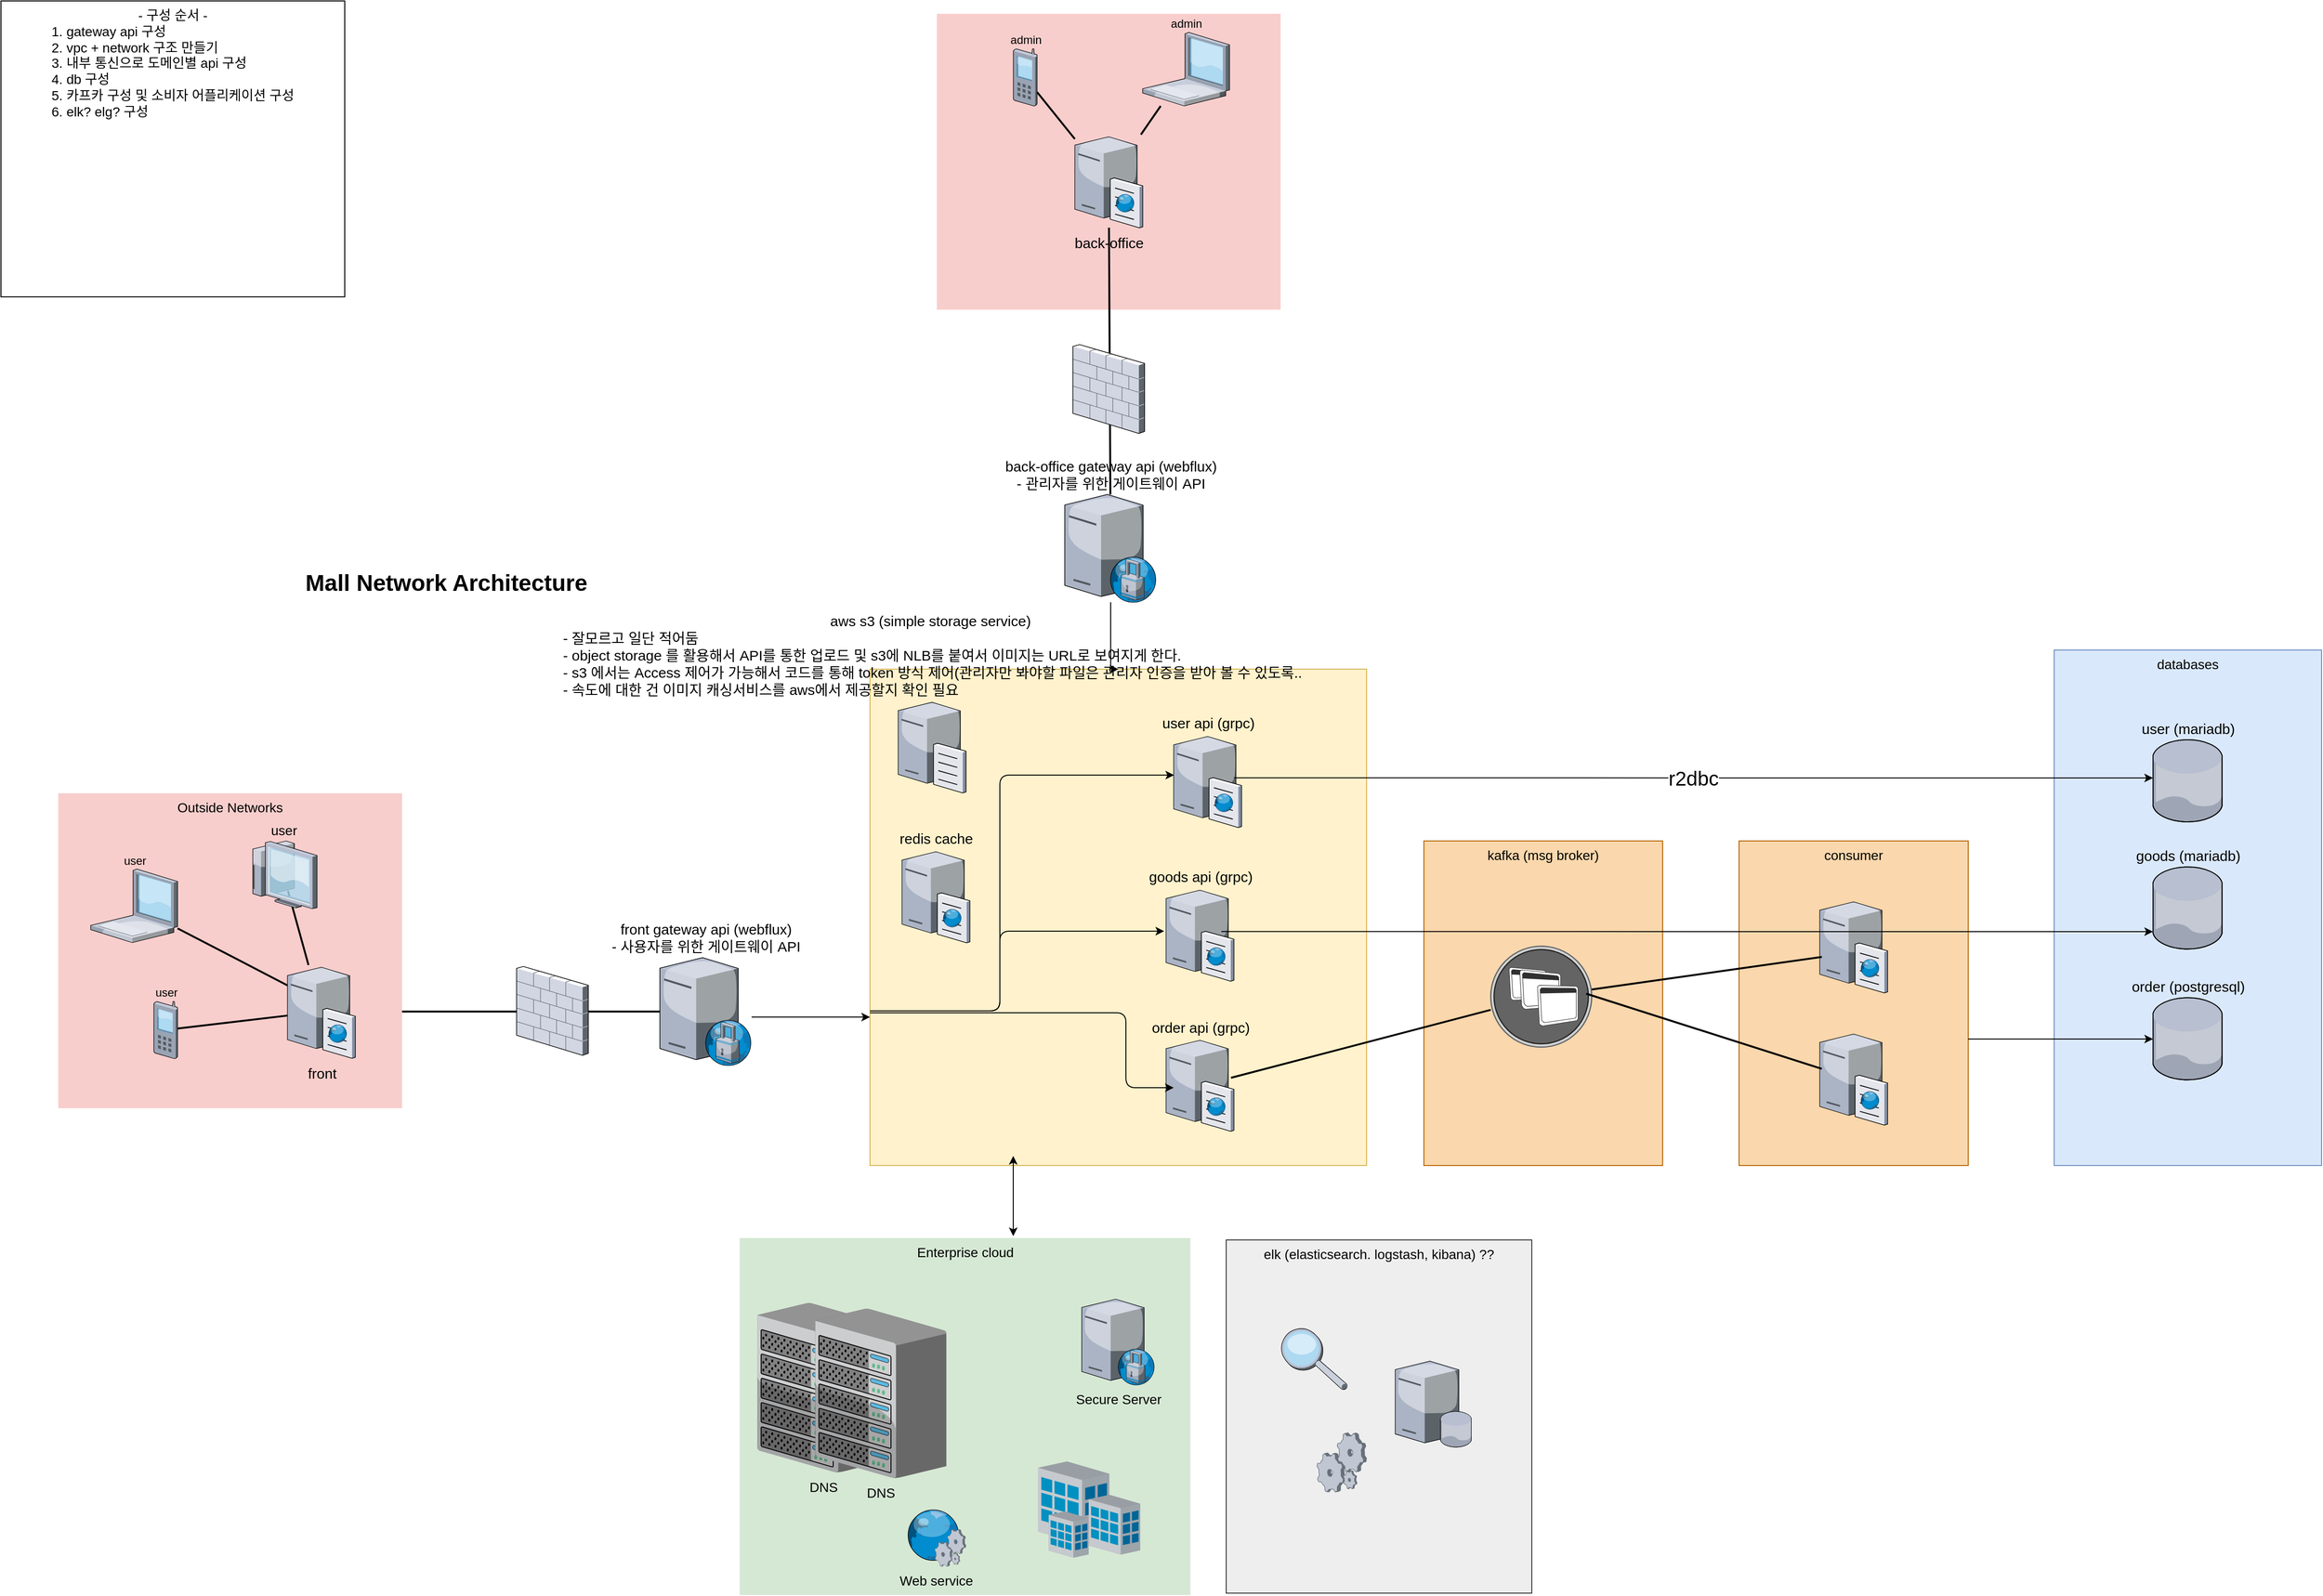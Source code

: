 <mxfile version="14.9.6" type="github">
  <diagram name="Page-1" id="e3a06f82-3646-2815-327d-82caf3d4e204">
    <mxGraphModel dx="4123.5" dy="2509" grid="1" gridSize="10" guides="1" tooltips="1" connect="1" arrows="1" fold="1" page="1" pageScale="1.5" pageWidth="1169" pageHeight="826" background="none" math="0" shadow="0">
      <root>
        <mxCell id="0" style=";html=1;" />
        <mxCell id="1" style=";html=1;" parent="0" />
        <mxCell id="sHXKAPFRfoizOENOdaJy-3" value="" style="edgeStyle=orthogonalEdgeStyle;rounded=0;orthogonalLoop=1;jettySize=auto;html=1;" parent="1" source="sHXKAPFRfoizOENOdaJy-1" edge="1">
          <mxGeometry relative="1" as="geometry">
            <mxPoint x="1300" y="210" as="targetPoint" />
            <Array as="points">
              <mxPoint x="970" y="210" />
            </Array>
          </mxGeometry>
        </mxCell>
        <mxCell id="sHXKAPFRfoizOENOdaJy-1" value="" style="whiteSpace=wrap;html=1;fillColor=#fff2cc;fontSize=14;strokeColor=#d6b656;verticalAlign=top;" parent="1" vertex="1">
          <mxGeometry x="830" y="110" width="520" height="520" as="geometry" />
        </mxCell>
        <mxCell id="6a7d8f32e03d9370-60" value="Enterprise cloud" style="whiteSpace=wrap;html=1;fillColor=#d5e8d4;fontSize=14;strokeColor=none;verticalAlign=top;" parent="1" vertex="1">
          <mxGeometry x="693.5" y="706" width="472" height="374" as="geometry" />
        </mxCell>
        <mxCell id="6a7d8f32e03d9370-52" style="edgeStyle=none;rounded=0;html=1;startSize=10;endSize=10;jettySize=auto;orthogonalLoop=1;fontSize=14;endArrow=none;endFill=0;strokeWidth=2;" parent="1" source="sHXKAPFRfoizOENOdaJy-17" target="ctaD90ZbitiZ5sScprYx-26" edge="1">
          <mxGeometry relative="1" as="geometry">
            <mxPoint x="902" y="555.015" as="sourcePoint" />
            <mxPoint x="482" y="347.118" as="targetPoint" />
          </mxGeometry>
        </mxCell>
        <mxCell id="6a7d8f32e03d9370-16" value="DNS" style="verticalLabelPosition=bottom;aspect=fixed;html=1;verticalAlign=top;strokeColor=none;shape=mxgraph.citrix.chassis;fillColor=#66B2FF;gradientColor=#0066CC;fontSize=14;" parent="1" vertex="1">
          <mxGeometry x="712" y="774" width="137.5" height="177.5" as="geometry" />
        </mxCell>
        <mxCell id="6a7d8f32e03d9370-25" value="Secure Server" style="verticalLabelPosition=bottom;aspect=fixed;html=1;verticalAlign=top;strokeColor=none;shape=mxgraph.citrix.proxy_server;fillColor=#66B2FF;gradientColor=#0066CC;fontSize=14;" parent="1" vertex="1">
          <mxGeometry x="1051.75" y="770" width="76.5" height="90" as="geometry" />
        </mxCell>
        <mxCell id="6a7d8f32e03d9370-30" value="Web service" style="verticalLabelPosition=bottom;aspect=fixed;html=1;verticalAlign=top;strokeColor=none;shape=mxgraph.citrix.web_service;fillColor=#66B2FF;gradientColor=#0066CC;fontSize=14;" parent="1" vertex="1">
          <mxGeometry x="867.5" y="990" width="63" height="60" as="geometry" />
        </mxCell>
        <mxCell id="6a7d8f32e03d9370-31" value="" style="verticalLabelPosition=bottom;aspect=fixed;html=1;verticalAlign=top;strokeColor=none;shape=mxgraph.citrix.site;fillColor=#66B2FF;gradientColor=#0066CC;fontSize=14;" parent="1" vertex="1">
          <mxGeometry x="1006.05" y="940" width="107" height="101" as="geometry" />
        </mxCell>
        <mxCell id="6a7d8f32e03d9370-62" value="Mall Network Architecture" style="text;strokeColor=none;fillColor=none;html=1;fontSize=24;fontStyle=1;verticalAlign=middle;align=center;" parent="1" vertex="1">
          <mxGeometry x="-45" width="861" height="40" as="geometry" />
        </mxCell>
        <mxCell id="sHXKAPFRfoizOENOdaJy-8" value="DNS" style="verticalLabelPosition=bottom;aspect=fixed;html=1;verticalAlign=top;strokeColor=none;shape=mxgraph.citrix.chassis;fillColor=#66B2FF;gradientColor=#0066CC;fontSize=14;" parent="1" vertex="1">
          <mxGeometry x="772.5" y="780" width="137.5" height="177.5" as="geometry" />
        </mxCell>
        <mxCell id="sHXKAPFRfoizOENOdaJy-9" value="user api (grpc)" style="verticalLabelPosition=top;aspect=fixed;html=1;verticalAlign=bottom;strokeColor=none;shape=mxgraph.citrix.cache_server;fillColor=#66B2FF;gradientColor=#0066CC;fontSize=15;labelPosition=center;align=center;" parent="1" vertex="1">
          <mxGeometry x="1148" y="178.25" width="71" height="97.5" as="geometry" />
        </mxCell>
        <mxCell id="sHXKAPFRfoizOENOdaJy-12" value="databases" style="whiteSpace=wrap;html=1;fillColor=#dae8fc;fontSize=14;strokeColor=#6c8ebf;verticalAlign=top;" parent="1" vertex="1">
          <mxGeometry x="2070" y="90" width="280" height="540" as="geometry" />
        </mxCell>
        <mxCell id="sHXKAPFRfoizOENOdaJy-11" value="user (mariadb)" style="verticalLabelPosition=top;aspect=fixed;html=1;verticalAlign=bottom;strokeColor=none;align=center;outlineConnect=0;shape=mxgraph.citrix.database;labelPosition=center;fontSize=15;" parent="1" vertex="1">
          <mxGeometry x="2173.45" y="184" width="73.1" height="86" as="geometry" />
        </mxCell>
        <mxCell id="sHXKAPFRfoizOENOdaJy-16" value="" style="verticalLabelPosition=bottom;aspect=fixed;html=1;verticalAlign=top;strokeColor=none;align=center;outlineConnect=0;shape=mxgraph.citrix.firewall;" parent="1" vertex="1">
          <mxGeometry x="460" y="421.5" width="75" height="93" as="geometry" />
        </mxCell>
        <mxCell id="sHXKAPFRfoizOENOdaJy-17" value="front gateway api (webflux)&lt;br&gt;- 사용자를 위한 게이트웨이 API" style="verticalLabelPosition=top;aspect=fixed;html=1;verticalAlign=bottom;strokeColor=none;align=center;outlineConnect=0;shape=mxgraph.citrix.proxy_server;flipH=0;flipV=0;direction=east;horizontal=1;labelPosition=center;fontSize=15;" parent="1" vertex="1">
          <mxGeometry x="610" y="412.25" width="96.05" height="113" as="geometry" />
        </mxCell>
        <mxCell id="sHXKAPFRfoizOENOdaJy-20" value="" style="edgeStyle=elbowEdgeStyle;elbow=horizontal;endArrow=classic;html=1;entryX=0.006;entryY=0.439;entryDx=0;entryDy=0;entryPerimeter=0;" parent="1" target="sHXKAPFRfoizOENOdaJy-9" edge="1">
          <mxGeometry width="50" height="50" relative="1" as="geometry">
            <mxPoint x="830" y="468" as="sourcePoint" />
            <mxPoint x="1038" y="576.5" as="targetPoint" />
            <Array as="points">
              <mxPoint x="966" y="386.5" />
              <mxPoint x="1078" y="426.5" />
            </Array>
          </mxGeometry>
        </mxCell>
        <mxCell id="sHXKAPFRfoizOENOdaJy-21" value="r2dbc" style="edgeStyle=elbowEdgeStyle;elbow=vertical;endArrow=classic;html=1;exitX=0.891;exitY=0.468;exitDx=0;exitDy=0;exitPerimeter=0;fontSize=21;" parent="1" source="sHXKAPFRfoizOENOdaJy-9" target="sHXKAPFRfoizOENOdaJy-11" edge="1">
          <mxGeometry width="50" height="50" relative="1" as="geometry">
            <mxPoint x="980" y="590" as="sourcePoint" />
            <mxPoint x="1030" y="540" as="targetPoint" />
          </mxGeometry>
        </mxCell>
        <mxCell id="t2RJurVs9qFkmTVlhtLP-3" value="redis cache" style="verticalLabelPosition=top;aspect=fixed;html=1;verticalAlign=bottom;strokeColor=none;align=center;outlineConnect=0;shape=mxgraph.citrix.cache_server;labelPosition=center;fontSize=15;" parent="1" vertex="1">
          <mxGeometry x="863.5" y="299" width="71" height="97.5" as="geometry" />
        </mxCell>
        <mxCell id="t2RJurVs9qFkmTVlhtLP-10" value="kafka (msg broker)" style="whiteSpace=wrap;html=1;fontSize=14;verticalAlign=top;fillColor=#fad7ac;strokeColor=#b46504;" parent="1" vertex="1">
          <mxGeometry x="1410" y="290" width="250" height="340" as="geometry" />
        </mxCell>
        <mxCell id="t2RJurVs9qFkmTVlhtLP-12" value="order (postgresql)" style="verticalLabelPosition=top;aspect=fixed;html=1;verticalAlign=bottom;strokeColor=none;align=center;outlineConnect=0;shape=mxgraph.citrix.database;labelPosition=center;fontSize=15;" parent="1" vertex="1">
          <mxGeometry x="2173.45" y="454.25" width="73.1" height="86" as="geometry" />
        </mxCell>
        <mxCell id="t2RJurVs9qFkmTVlhtLP-13" value="goods (mariadb)" style="verticalLabelPosition=top;aspect=fixed;html=1;verticalAlign=bottom;strokeColor=none;align=center;outlineConnect=0;shape=mxgraph.citrix.database;labelPosition=center;fontSize=15;" parent="1" vertex="1">
          <mxGeometry x="2173.45" y="317.25" width="73.1" height="86" as="geometry" />
        </mxCell>
        <mxCell id="t2RJurVs9qFkmTVlhtLP-15" value="consumer" style="whiteSpace=wrap;html=1;fontSize=14;verticalAlign=top;fillColor=#fad7ac;strokeColor=#b46504;" parent="1" vertex="1">
          <mxGeometry x="1740" y="290" width="240" height="340" as="geometry" />
        </mxCell>
        <mxCell id="t2RJurVs9qFkmTVlhtLP-17" value="" style="verticalLabelPosition=top;aspect=fixed;html=1;verticalAlign=bottom;strokeColor=none;shape=mxgraph.citrix.cache_server;fillColor=#66B2FF;gradientColor=#0066CC;fontSize=15;labelPosition=center;align=center;" parent="1" vertex="1">
          <mxGeometry x="1824.5" y="351.5" width="71" height="97.5" as="geometry" />
        </mxCell>
        <mxCell id="t2RJurVs9qFkmTVlhtLP-19" value="order api (grpc)" style="verticalLabelPosition=top;aspect=fixed;html=1;verticalAlign=bottom;strokeColor=none;shape=mxgraph.citrix.cache_server;fillColor=#66B2FF;gradientColor=#0066CC;fontSize=15;labelPosition=center;align=center;" parent="1" vertex="1">
          <mxGeometry x="1140" y="496.5" width="71" height="97.5" as="geometry" />
        </mxCell>
        <mxCell id="t2RJurVs9qFkmTVlhtLP-21" value="goods api (grpc)" style="verticalLabelPosition=top;aspect=fixed;html=1;verticalAlign=bottom;strokeColor=none;shape=mxgraph.citrix.cache_server;fillColor=#66B2FF;gradientColor=#0066CC;fontSize=15;labelPosition=center;align=center;" parent="1" vertex="1">
          <mxGeometry x="1140" y="339.25" width="71" height="97.5" as="geometry" />
        </mxCell>
        <mxCell id="t2RJurVs9qFkmTVlhtLP-23" value="" style="verticalLabelPosition=top;aspect=fixed;html=1;verticalAlign=bottom;strokeColor=none;shape=mxgraph.citrix.cache_server;fillColor=#66B2FF;gradientColor=#0066CC;fontSize=15;labelPosition=center;align=center;" parent="1" vertex="1">
          <mxGeometry x="1824.5" y="490" width="71" height="97.5" as="geometry" />
        </mxCell>
        <mxCell id="t2RJurVs9qFkmTVlhtLP-24" value="" style="edgeStyle=elbowEdgeStyle;elbow=vertical;endArrow=classic;html=1;" parent="1" source="t2RJurVs9qFkmTVlhtLP-15" target="t2RJurVs9qFkmTVlhtLP-12" edge="1">
          <mxGeometry width="50" height="50" relative="1" as="geometry">
            <mxPoint x="1213.261" y="202.38" as="sourcePoint" />
            <mxPoint x="2183.45" y="201.667" as="targetPoint" />
          </mxGeometry>
        </mxCell>
        <mxCell id="t2RJurVs9qFkmTVlhtLP-27" value="" style="verticalLabelPosition=bottom;aspect=fixed;html=1;verticalAlign=top;strokeColor=none;align=center;outlineConnect=0;shape=mxgraph.citrix.role_applications;fontSize=15;" parent="1" vertex="1">
          <mxGeometry x="1480" y="400.25" width="105.75" height="105.75" as="geometry" />
        </mxCell>
        <mxCell id="t2RJurVs9qFkmTVlhtLP-28" value="" style="endArrow=classic;startArrow=classic;html=1;fontSize=15;" parent="1" edge="1">
          <mxGeometry width="50" height="50" relative="1" as="geometry">
            <mxPoint x="980" y="704" as="sourcePoint" />
            <mxPoint x="980" y="620" as="targetPoint" />
          </mxGeometry>
        </mxCell>
        <mxCell id="t2RJurVs9qFkmTVlhtLP-29" value="" style="edgeStyle=elbowEdgeStyle;elbow=horizontal;endArrow=classic;html=1;" parent="1" edge="1">
          <mxGeometry width="50" height="50" relative="1" as="geometry">
            <mxPoint x="830" y="468" as="sourcePoint" />
            <mxPoint x="1138" y="384.5" as="targetPoint" />
            <Array as="points">
              <mxPoint x="966" y="386.5" />
              <mxPoint x="976" y="396.5" />
              <mxPoint x="1088" y="436.5" />
            </Array>
          </mxGeometry>
        </mxCell>
        <mxCell id="t2RJurVs9qFkmTVlhtLP-30" value="" style="edgeStyle=elbowEdgeStyle;elbow=horizontal;endArrow=classic;html=1;" parent="1" edge="1">
          <mxGeometry width="50" height="50" relative="1" as="geometry">
            <mxPoint x="830" y="470" as="sourcePoint" />
            <mxPoint x="1148" y="548.5" as="targetPoint" />
            <Array as="points">
              <mxPoint x="1098" y="446.5" />
            </Array>
          </mxGeometry>
        </mxCell>
        <mxCell id="t2RJurVs9qFkmTVlhtLP-31" style="edgeStyle=none;rounded=0;html=1;startSize=10;endSize=10;jettySize=auto;orthogonalLoop=1;fontSize=14;endArrow=none;endFill=0;strokeWidth=2;entryX=0.958;entryY=0.427;entryDx=0;entryDy=0;entryPerimeter=0;" parent="1" source="t2RJurVs9qFkmTVlhtLP-27" target="t2RJurVs9qFkmTVlhtLP-19" edge="1">
          <mxGeometry relative="1" as="geometry">
            <mxPoint x="920" y="509.411" as="sourcePoint" />
            <mxPoint x="492" y="357.118" as="targetPoint" />
          </mxGeometry>
        </mxCell>
        <mxCell id="t2RJurVs9qFkmTVlhtLP-32" style="edgeStyle=none;rounded=0;html=1;startSize=10;endSize=10;jettySize=auto;orthogonalLoop=1;fontSize=14;endArrow=none;endFill=0;strokeWidth=2;exitX=0.031;exitY=0.615;exitDx=0;exitDy=0;exitPerimeter=0;" parent="1" source="t2RJurVs9qFkmTVlhtLP-17" target="t2RJurVs9qFkmTVlhtLP-27" edge="1">
          <mxGeometry relative="1" as="geometry">
            <mxPoint x="1820" y="400" as="sourcePoint" />
            <mxPoint x="1590" y="450" as="targetPoint" />
          </mxGeometry>
        </mxCell>
        <mxCell id="t2RJurVs9qFkmTVlhtLP-33" style="edgeStyle=none;rounded=0;html=1;startSize=10;endSize=10;jettySize=auto;orthogonalLoop=1;fontSize=14;endArrow=none;endFill=0;strokeWidth=2;exitX=0.031;exitY=0.397;exitDx=0;exitDy=0;exitPerimeter=0;" parent="1" source="t2RJurVs9qFkmTVlhtLP-23" edge="1">
          <mxGeometry relative="1" as="geometry">
            <mxPoint x="1839.98" y="410.251" as="sourcePoint" />
            <mxPoint x="1580" y="450" as="targetPoint" />
          </mxGeometry>
        </mxCell>
        <mxCell id="t2RJurVs9qFkmTVlhtLP-36" value="elk (elasticsearch. logstash, kibana) ??" style="whiteSpace=wrap;html=1;fillColor=#eeeeee;fontSize=14;strokeColor=#36393d;verticalAlign=top;" parent="1" vertex="1">
          <mxGeometry x="1203" y="708" width="320" height="370" as="geometry" />
        </mxCell>
        <mxCell id="t2RJurVs9qFkmTVlhtLP-37" value="" style="edgeStyle=elbowEdgeStyle;elbow=vertical;endArrow=classic;html=1;exitX=0.817;exitY=0.468;exitDx=0;exitDy=0;exitPerimeter=0;" parent="1" source="t2RJurVs9qFkmTVlhtLP-21" target="t2RJurVs9qFkmTVlhtLP-13" edge="1">
          <mxGeometry width="50" height="50" relative="1" as="geometry">
            <mxPoint x="1213.261" y="202.38" as="sourcePoint" />
            <mxPoint x="2183.45" y="201.667" as="targetPoint" />
          </mxGeometry>
        </mxCell>
        <mxCell id="t2RJurVs9qFkmTVlhtLP-39" value="aws s3 (simple storage service)&amp;nbsp;&lt;br&gt;&lt;div style=&quot;text-align: left&quot;&gt;&lt;span&gt;- 잘모르고 일단 적어둠&lt;/span&gt;&lt;/div&gt;&lt;div style=&quot;text-align: left&quot;&gt;&lt;span&gt;- object storage 를 활용해서 API를 통한 업로드 및 s3에 NLB를 붙여서 이미지는 URL로 보여지게 한다.&lt;/span&gt;&lt;/div&gt;&lt;div style=&quot;text-align: left&quot;&gt;&lt;span&gt;- s3 에서는 Access 제어가 가능해서 코드를 통해 token 방식 제어(관리자만 봐야할 파일은 관리자 인증을 받아 볼 수 있도록..&lt;/span&gt;&lt;/div&gt;&lt;div style=&quot;text-align: left&quot;&gt;&lt;span&gt;- 속도에 대한 건 이미지 캐싱서비스를 aws에서 제공할지 확인 필요&lt;/span&gt;&lt;/div&gt;" style="verticalLabelPosition=top;aspect=fixed;html=1;verticalAlign=bottom;strokeColor=none;align=center;outlineConnect=0;shape=mxgraph.citrix.file_server;fontSize=15;labelPosition=center;" parent="1" vertex="1">
          <mxGeometry x="859.5" y="142.5" width="71" height="97" as="geometry" />
        </mxCell>
        <mxCell id="t2RJurVs9qFkmTVlhtLP-40" value="" style="verticalLabelPosition=bottom;aspect=fixed;html=1;verticalAlign=top;strokeColor=none;align=center;outlineConnect=0;shape=mxgraph.citrix.inspection;fontSize=15;" parent="1" vertex="1">
          <mxGeometry x="1260" y="800" width="70" height="65" as="geometry" />
        </mxCell>
        <mxCell id="t2RJurVs9qFkmTVlhtLP-41" value="" style="verticalLabelPosition=bottom;aspect=fixed;html=1;verticalAlign=top;strokeColor=none;align=center;outlineConnect=0;shape=mxgraph.citrix.database_server;fontSize=15;" parent="1" vertex="1">
          <mxGeometry x="1380" y="835" width="80" height="90" as="geometry" />
        </mxCell>
        <mxCell id="t2RJurVs9qFkmTVlhtLP-42" value="" style="verticalLabelPosition=bottom;aspect=fixed;html=1;verticalAlign=top;strokeColor=none;align=center;outlineConnect=0;shape=mxgraph.citrix.process;fontSize=15;" parent="1" vertex="1">
          <mxGeometry x="1298" y="910" width="52" height="62" as="geometry" />
        </mxCell>
        <mxCell id="ctaD90ZbitiZ5sScprYx-11" value="" style="whiteSpace=wrap;html=1;fillColor=#f8cecc;fontSize=14;strokeColor=none;verticalAlign=top;" parent="1" vertex="1">
          <mxGeometry x="900" y="-576.59" width="360" height="310" as="geometry" />
        </mxCell>
        <mxCell id="ctaD90ZbitiZ5sScprYx-12" style="edgeStyle=none;rounded=0;html=1;startSize=10;endSize=10;jettySize=auto;orthogonalLoop=1;fontSize=14;endArrow=none;endFill=0;strokeWidth=2;" parent="1" source="ctaD90ZbitiZ5sScprYx-18" edge="1" target="ctaD90ZbitiZ5sScprYx-31">
          <mxGeometry relative="1" as="geometry">
            <mxPoint x="1141.961" y="-342.59" as="sourcePoint" />
            <mxPoint x="1029.0" y="-428.601" as="targetPoint" />
          </mxGeometry>
        </mxCell>
        <mxCell id="ctaD90ZbitiZ5sScprYx-14" style="edgeStyle=none;rounded=0;html=1;startSize=10;endSize=10;jettySize=auto;orthogonalLoop=1;fontSize=14;endArrow=none;endFill=0;strokeWidth=2;" parent="1" source="ctaD90ZbitiZ5sScprYx-18" edge="1" target="ctaD90ZbitiZ5sScprYx-27">
          <mxGeometry relative="1" as="geometry">
            <mxPoint x="1130" y="-313.27" as="sourcePoint" />
            <mxPoint x="1049.995" y="-315.834" as="targetPoint" />
          </mxGeometry>
        </mxCell>
        <mxCell id="ctaD90ZbitiZ5sScprYx-18" value="back-office" style="verticalLabelPosition=bottom;aspect=fixed;html=1;verticalAlign=top;strokeColor=none;align=center;outlineConnect=0;shape=mxgraph.citrix.cache_server;labelPosition=center;fontSize=15;" parent="1" vertex="1">
          <mxGeometry x="1044.5" y="-450.0" width="71" height="97.5" as="geometry" />
        </mxCell>
        <mxCell id="ctaD90ZbitiZ5sScprYx-19" value="Outside Networks" style="whiteSpace=wrap;html=1;fillColor=#f8cecc;fontSize=14;strokeColor=none;verticalAlign=top;" parent="1" vertex="1">
          <mxGeometry x="-20" y="240" width="360" height="330" as="geometry" />
        </mxCell>
        <mxCell id="ctaD90ZbitiZ5sScprYx-20" style="edgeStyle=none;rounded=0;html=1;startSize=10;endSize=10;jettySize=auto;orthogonalLoop=1;fontSize=14;endArrow=none;endFill=0;strokeWidth=2;" parent="1" target="ctaD90ZbitiZ5sScprYx-29" edge="1">
          <mxGeometry relative="1" as="geometry">
            <mxPoint x="230" y="446.5" as="sourcePoint" />
            <mxPoint x="109.0" y="371.14" as="targetPoint" />
          </mxGeometry>
        </mxCell>
        <mxCell id="ctaD90ZbitiZ5sScprYx-21" style="edgeStyle=none;rounded=0;html=1;startSize=10;endSize=10;jettySize=auto;orthogonalLoop=1;fontSize=14;endArrow=none;endFill=0;strokeWidth=2;entryX=0.571;entryY=0.736;entryDx=0;entryDy=0;entryPerimeter=0;" parent="1" source="ctaD90ZbitiZ5sScprYx-26" target="ctaD90ZbitiZ5sScprYx-24" edge="1">
          <mxGeometry relative="1" as="geometry">
            <mxPoint x="249.787" y="440" as="sourcePoint" />
          </mxGeometry>
        </mxCell>
        <mxCell id="ctaD90ZbitiZ5sScprYx-22" style="edgeStyle=none;rounded=0;html=1;startSize=10;endSize=10;jettySize=auto;orthogonalLoop=1;fontSize=14;endArrow=none;endFill=0;strokeWidth=2;" parent="1" source="ctaD90ZbitiZ5sScprYx-26" target="ctaD90ZbitiZ5sScprYx-28" edge="1">
          <mxGeometry relative="1" as="geometry">
            <mxPoint x="210" y="469.32" as="sourcePoint" />
            <mxPoint x="109" y="488.136" as="targetPoint" />
          </mxGeometry>
        </mxCell>
        <mxCell id="ctaD90ZbitiZ5sScprYx-24" value="user" style="verticalLabelPosition=top;aspect=fixed;html=1;verticalAlign=bottom;strokeColor=none;shape=mxgraph.citrix.thin_client;fillColor=#66B2FF;gradientColor=#0066CC;fontSize=14;labelPosition=center;align=center;" parent="1" vertex="1">
          <mxGeometry x="180" y="290" width="71" height="71" as="geometry" />
        </mxCell>
        <mxCell id="ctaD90ZbitiZ5sScprYx-26" value="front" style="verticalLabelPosition=bottom;aspect=fixed;html=1;verticalAlign=top;strokeColor=none;align=center;outlineConnect=0;shape=mxgraph.citrix.cache_server;labelPosition=center;fontSize=15;" parent="1" vertex="1">
          <mxGeometry x="220" y="420" width="71" height="97.5" as="geometry" />
        </mxCell>
        <mxCell id="ctaD90ZbitiZ5sScprYx-27" value="admin" style="verticalLabelPosition=top;aspect=fixed;html=1;verticalAlign=bottom;strokeColor=none;align=center;outlineConnect=0;shape=mxgraph.citrix.cell_phone;labelPosition=center;" parent="1" vertex="1">
          <mxGeometry x="980" y="-540.0" width="25" height="60" as="geometry" />
        </mxCell>
        <mxCell id="ctaD90ZbitiZ5sScprYx-28" value="user" style="verticalLabelPosition=top;aspect=fixed;html=1;verticalAlign=bottom;strokeColor=none;align=center;outlineConnect=0;shape=mxgraph.citrix.cell_phone;labelPosition=center;" parent="1" vertex="1">
          <mxGeometry x="80" y="458" width="25" height="60" as="geometry" />
        </mxCell>
        <mxCell id="ctaD90ZbitiZ5sScprYx-29" value="user" style="verticalLabelPosition=top;aspect=fixed;html=1;verticalAlign=bottom;strokeColor=none;align=center;outlineConnect=0;shape=mxgraph.citrix.laptop_1;labelPosition=center;" parent="1" vertex="1">
          <mxGeometry x="14" y="319.5" width="91" height="77" as="geometry" />
        </mxCell>
        <mxCell id="ctaD90ZbitiZ5sScprYx-30" style="edgeStyle=none;rounded=0;html=1;startSize=10;endSize=10;jettySize=auto;orthogonalLoop=1;fontSize=14;endArrow=none;endFill=0;strokeWidth=2;" parent="1" target="ctaD90ZbitiZ5sScprYx-18" edge="1" source="nXejHex8dQO22QH_vP11-1">
          <mxGeometry relative="1" as="geometry">
            <mxPoint x="1670.0" y="-630.001" as="sourcePoint" />
            <mxPoint x="1221" y="-760.057" as="targetPoint" />
          </mxGeometry>
        </mxCell>
        <mxCell id="ctaD90ZbitiZ5sScprYx-31" value="admin" style="verticalLabelPosition=top;aspect=fixed;html=1;verticalAlign=bottom;strokeColor=none;align=center;outlineConnect=0;shape=mxgraph.citrix.laptop_1;labelPosition=center;" parent="1" vertex="1">
          <mxGeometry x="1115.5" y="-557.0" width="91" height="77" as="geometry" />
        </mxCell>
        <mxCell id="ctaD90ZbitiZ5sScprYx-32" value="" style="verticalLabelPosition=bottom;aspect=fixed;html=1;verticalAlign=top;strokeColor=none;align=center;outlineConnect=0;shape=mxgraph.citrix.firewall;" parent="1" vertex="1">
          <mxGeometry x="1042.5" y="-230.0" width="75" height="93" as="geometry" />
        </mxCell>
        <mxCell id="nXejHex8dQO22QH_vP11-1" value="back-office gateway api (webflux)&lt;br&gt;- 관리자를 위한 게이트웨이 API" style="verticalLabelPosition=top;aspect=fixed;html=1;verticalAlign=bottom;strokeColor=none;align=center;outlineConnect=0;shape=mxgraph.citrix.proxy_server;flipH=0;flipV=0;direction=east;horizontal=1;labelPosition=center;fontSize=15;" vertex="1" parent="1">
          <mxGeometry x="1033.97" y="-73" width="96.05" height="113" as="geometry" />
        </mxCell>
        <mxCell id="nXejHex8dQO22QH_vP11-3" value="" style="edgeStyle=elbowEdgeStyle;elbow=horizontal;endArrow=classic;html=1;entryX=0.5;entryY=0;entryDx=0;entryDy=0;" edge="1" parent="1" source="nXejHex8dQO22QH_vP11-1" target="sHXKAPFRfoizOENOdaJy-1">
          <mxGeometry width="50" height="50" relative="1" as="geometry">
            <mxPoint x="976" y="506.5" as="sourcePoint" />
            <mxPoint x="980" y="100" as="targetPoint" />
            <Array as="points">
              <mxPoint x="1082" y="90" />
              <mxPoint x="1082" y="40" />
              <mxPoint x="976" y="396.5" />
              <mxPoint x="1088" y="436.5" />
            </Array>
          </mxGeometry>
        </mxCell>
        <mxCell id="nXejHex8dQO22QH_vP11-4" value="" style="edgeStyle=elbowEdgeStyle;elbow=horizontal;endArrow=classic;html=1;entryX=0;entryY=0.701;entryDx=0;entryDy=0;entryPerimeter=0;" edge="1" parent="1" source="sHXKAPFRfoizOENOdaJy-17" target="sHXKAPFRfoizOENOdaJy-1">
          <mxGeometry width="50" height="50" relative="1" as="geometry">
            <mxPoint x="753.97" y="120" as="sourcePoint" />
            <mxPoint x="700" y="236.5" as="targetPoint" />
            <Array as="points">
              <mxPoint x="690" y="440" />
              <mxPoint x="696" y="533" />
              <mxPoint x="808" y="573" />
            </Array>
          </mxGeometry>
        </mxCell>
        <mxCell id="nXejHex8dQO22QH_vP11-8" value="&lt;div&gt;&lt;span&gt;- 구성 순서 -&lt;/span&gt;&lt;/div&gt;&lt;div style=&quot;text-align: left&quot;&gt;&lt;span&gt;1. gateway api 구성&lt;/span&gt;&lt;/div&gt;&lt;div style=&quot;text-align: left&quot;&gt;&lt;span&gt;2. vpc + network 구조 만들기&lt;/span&gt;&lt;/div&gt;&lt;div style=&quot;text-align: left&quot;&gt;&lt;span&gt;3. 내부 통신으로 도메인별 api 구성&lt;/span&gt;&lt;/div&gt;&lt;div style=&quot;text-align: left&quot;&gt;&lt;span&gt;4. db 구성&lt;/span&gt;&lt;/div&gt;&lt;div style=&quot;text-align: left&quot;&gt;&lt;span&gt;5. 카프카 구성 및 소비자 어플리케이션 구성&lt;/span&gt;&lt;/div&gt;&lt;div style=&quot;text-align: left&quot;&gt;&lt;span&gt;6. elk? elg? 구성&lt;/span&gt;&lt;/div&gt;" style="whiteSpace=wrap;html=1;fontSize=14;verticalAlign=top;" vertex="1" parent="1">
          <mxGeometry x="-80" y="-590.0" width="360" height="310" as="geometry" />
        </mxCell>
      </root>
    </mxGraphModel>
  </diagram>
</mxfile>

